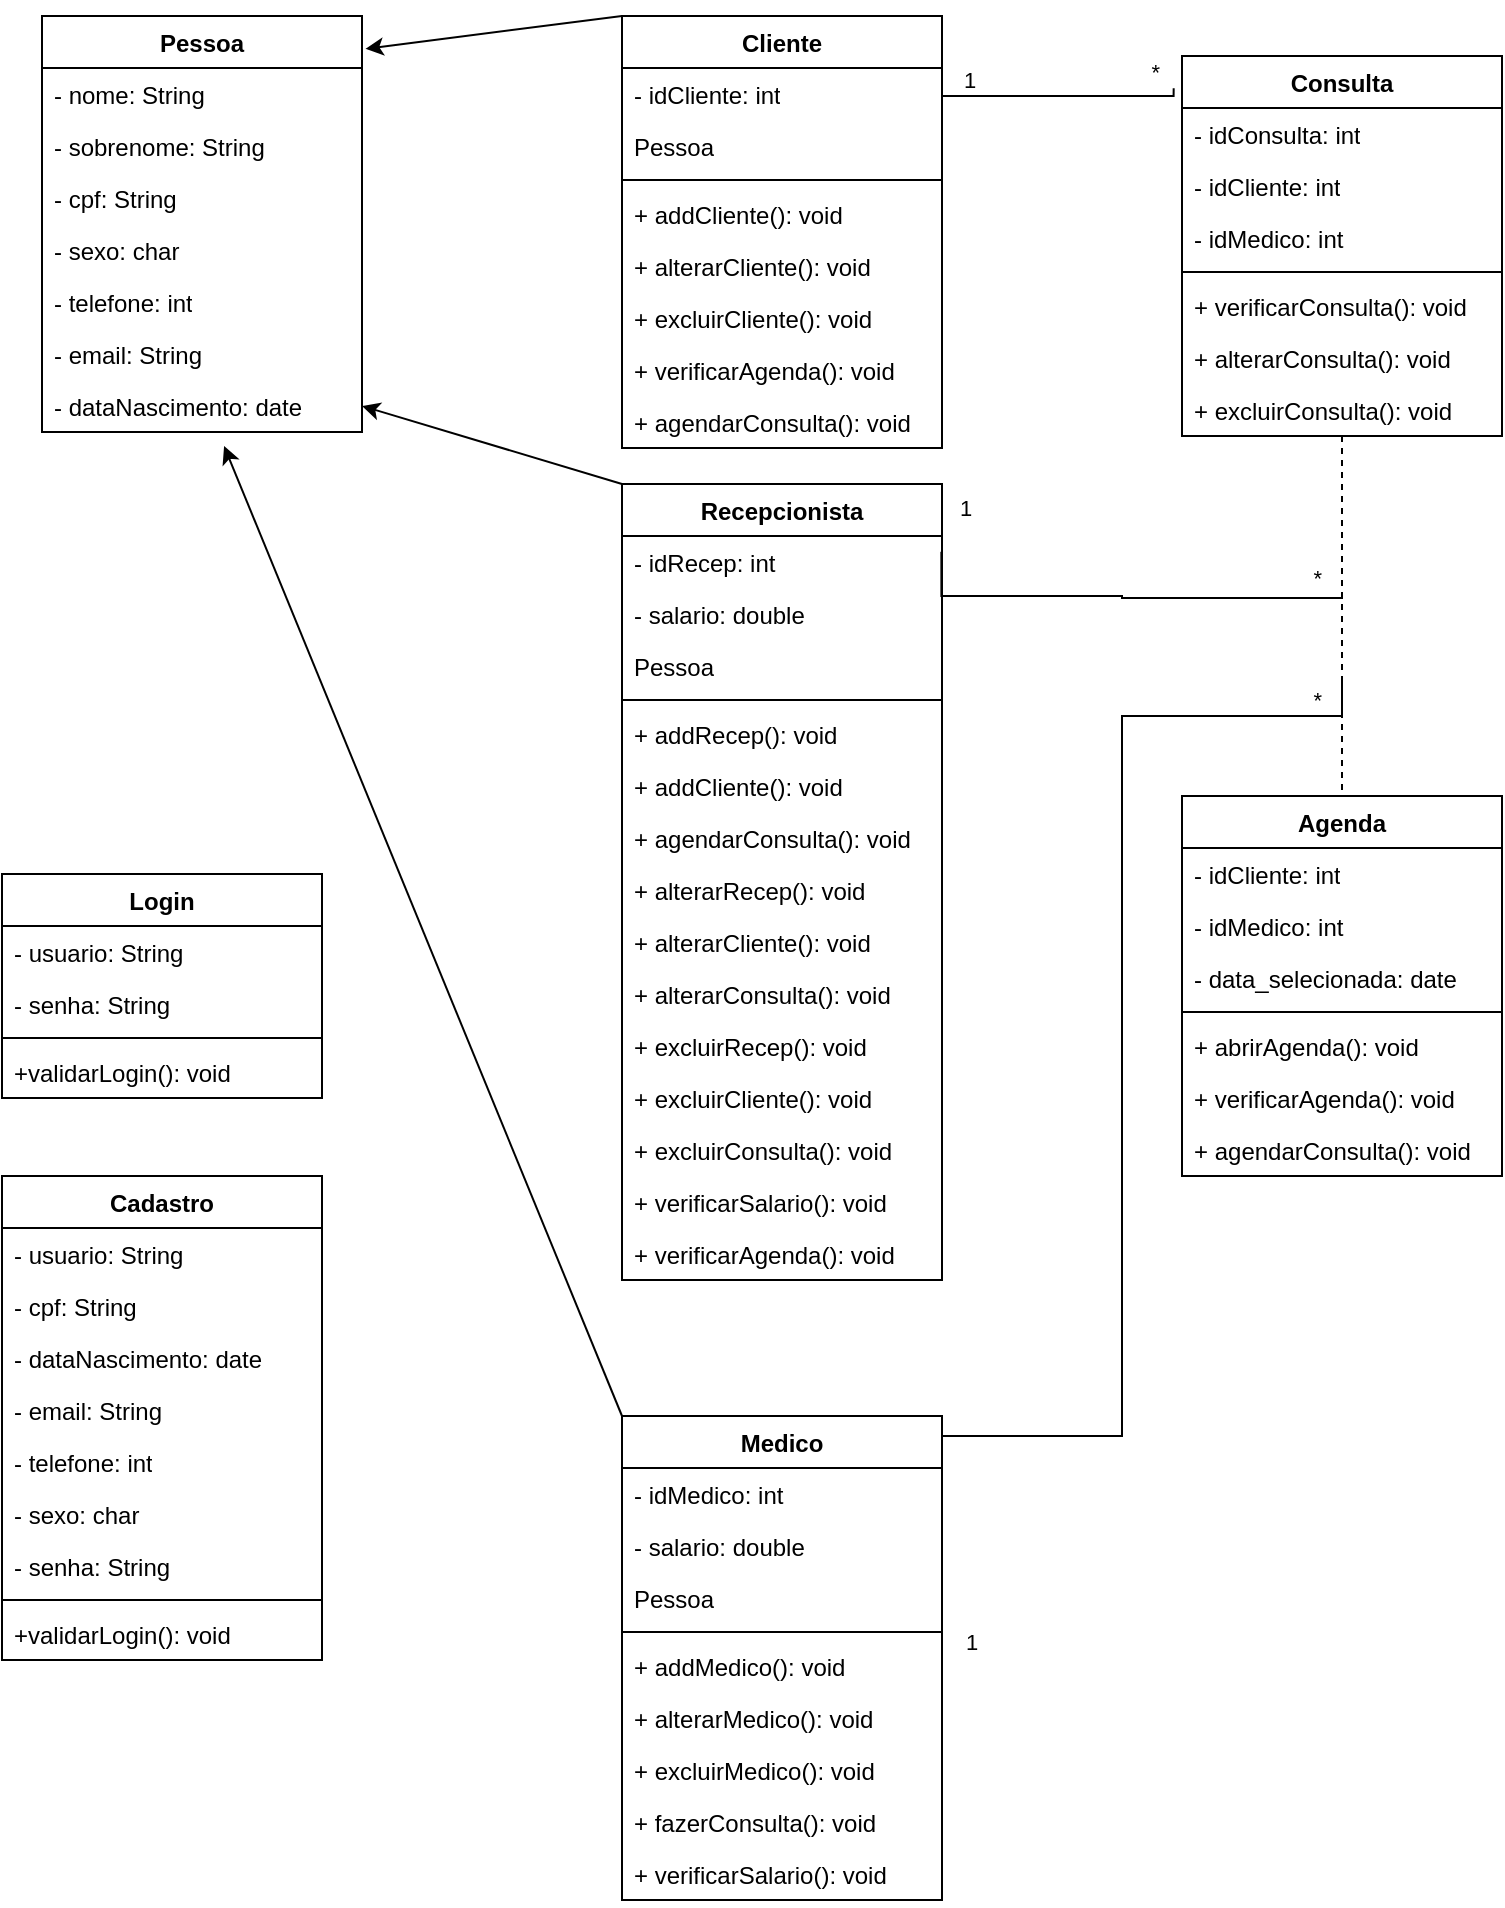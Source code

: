 <mxfile version="21.3.7" type="google">
  <diagram name="Página-1" id="FlwdzSh_nbIIJYvfARfU">
    <mxGraphModel grid="1" page="1" gridSize="10" guides="1" tooltips="1" connect="1" arrows="1" fold="1" pageScale="1" pageWidth="827" pageHeight="1169" math="0" shadow="0">
      <root>
        <mxCell id="0" />
        <mxCell id="1" parent="0" />
        <mxCell id="7K-glyPsi73NdVNrUrJt-1" value="Pessoa" style="swimlane;fontStyle=1;align=center;verticalAlign=top;childLayout=stackLayout;horizontal=1;startSize=26;horizontalStack=0;resizeParent=1;resizeParentMax=0;resizeLast=0;collapsible=1;marginBottom=0;whiteSpace=wrap;html=1;labelBackgroundColor=none;" vertex="1" parent="1">
          <mxGeometry x="20" y="20" width="160" height="208" as="geometry" />
        </mxCell>
        <mxCell id="7K-glyPsi73NdVNrUrJt-2" value="- nome: String" style="text;strokeColor=none;fillColor=none;align=left;verticalAlign=top;spacingLeft=4;spacingRight=4;overflow=hidden;rotatable=0;points=[[0,0.5],[1,0.5]];portConstraint=eastwest;whiteSpace=wrap;html=1;labelBackgroundColor=none;" vertex="1" parent="7K-glyPsi73NdVNrUrJt-1">
          <mxGeometry y="26" width="160" height="26" as="geometry" />
        </mxCell>
        <mxCell id="g9t6etP_1ViG6sjD5Lm7-8" value="- sobrenome: String" style="text;strokeColor=none;fillColor=none;align=left;verticalAlign=top;spacingLeft=4;spacingRight=4;overflow=hidden;rotatable=0;points=[[0,0.5],[1,0.5]];portConstraint=eastwest;whiteSpace=wrap;html=1;labelBackgroundColor=none;" vertex="1" parent="7K-glyPsi73NdVNrUrJt-1">
          <mxGeometry y="52" width="160" height="26" as="geometry" />
        </mxCell>
        <mxCell id="7K-glyPsi73NdVNrUrJt-11" value="- cpf: String" style="text;strokeColor=none;fillColor=none;align=left;verticalAlign=top;spacingLeft=4;spacingRight=4;overflow=hidden;rotatable=0;points=[[0,0.5],[1,0.5]];portConstraint=eastwest;whiteSpace=wrap;html=1;labelBackgroundColor=none;" vertex="1" parent="7K-glyPsi73NdVNrUrJt-1">
          <mxGeometry y="78" width="160" height="26" as="geometry" />
        </mxCell>
        <mxCell id="7K-glyPsi73NdVNrUrJt-15" value="- sexo: char" style="text;strokeColor=none;fillColor=none;align=left;verticalAlign=top;spacingLeft=4;spacingRight=4;overflow=hidden;rotatable=0;points=[[0,0.5],[1,0.5]];portConstraint=eastwest;whiteSpace=wrap;html=1;labelBackgroundColor=none;" vertex="1" parent="7K-glyPsi73NdVNrUrJt-1">
          <mxGeometry y="104" width="160" height="26" as="geometry" />
        </mxCell>
        <mxCell id="7K-glyPsi73NdVNrUrJt-12" value="- telefone: int" style="text;strokeColor=none;fillColor=none;align=left;verticalAlign=top;spacingLeft=4;spacingRight=4;overflow=hidden;rotatable=0;points=[[0,0.5],[1,0.5]];portConstraint=eastwest;whiteSpace=wrap;html=1;labelBackgroundColor=none;" vertex="1" parent="7K-glyPsi73NdVNrUrJt-1">
          <mxGeometry y="130" width="160" height="26" as="geometry" />
        </mxCell>
        <mxCell id="7K-glyPsi73NdVNrUrJt-14" value="- email: String" style="text;strokeColor=none;fillColor=none;align=left;verticalAlign=top;spacingLeft=4;spacingRight=4;overflow=hidden;rotatable=0;points=[[0,0.5],[1,0.5]];portConstraint=eastwest;whiteSpace=wrap;html=1;labelBackgroundColor=none;" vertex="1" parent="7K-glyPsi73NdVNrUrJt-1">
          <mxGeometry y="156" width="160" height="26" as="geometry" />
        </mxCell>
        <mxCell id="7K-glyPsi73NdVNrUrJt-13" value="- dataNascimento: date" style="text;strokeColor=none;fillColor=none;align=left;verticalAlign=top;spacingLeft=4;spacingRight=4;overflow=hidden;rotatable=0;points=[[0,0.5],[1,0.5]];portConstraint=eastwest;whiteSpace=wrap;html=1;labelBackgroundColor=none;" vertex="1" parent="7K-glyPsi73NdVNrUrJt-1">
          <mxGeometry y="182" width="160" height="26" as="geometry" />
        </mxCell>
        <mxCell id="7K-glyPsi73NdVNrUrJt-23" value="Medico" style="swimlane;fontStyle=1;align=center;verticalAlign=top;childLayout=stackLayout;horizontal=1;startSize=26;horizontalStack=0;resizeParent=1;resizeParentMax=0;resizeLast=0;collapsible=1;marginBottom=0;whiteSpace=wrap;html=1;labelBackgroundColor=none;" vertex="1" parent="1">
          <mxGeometry x="310" y="720" width="160" height="242" as="geometry">
            <mxRectangle x="300" y="620" width="80" height="30" as="alternateBounds" />
          </mxGeometry>
        </mxCell>
        <mxCell id="nVs3c00BlaltOVozl5f7-17" value="- idMedico: int" style="text;strokeColor=none;fillColor=none;align=left;verticalAlign=top;spacingLeft=4;spacingRight=4;overflow=hidden;rotatable=0;points=[[0,0.5],[1,0.5]];portConstraint=eastwest;whiteSpace=wrap;html=1;labelBackgroundColor=none;" vertex="1" parent="7K-glyPsi73NdVNrUrJt-23">
          <mxGeometry y="26" width="160" height="26" as="geometry" />
        </mxCell>
        <mxCell id="BafNgAoyu3p7U1q7ZQCf-1" value="- salario: double" style="text;strokeColor=none;fillColor=none;align=left;verticalAlign=top;spacingLeft=4;spacingRight=4;overflow=hidden;rotatable=0;points=[[0,0.5],[1,0.5]];portConstraint=eastwest;whiteSpace=wrap;html=1;labelBackgroundColor=none;" vertex="1" parent="7K-glyPsi73NdVNrUrJt-23">
          <mxGeometry y="52" width="160" height="26" as="geometry" />
        </mxCell>
        <mxCell id="nVs3c00BlaltOVozl5f7-44" value="Pessoa" style="text;strokeColor=none;fillColor=none;align=left;verticalAlign=top;spacingLeft=4;spacingRight=4;overflow=hidden;rotatable=0;points=[[0,0.5],[1,0.5]];portConstraint=eastwest;whiteSpace=wrap;html=1;labelBackgroundColor=none;" vertex="1" parent="7K-glyPsi73NdVNrUrJt-23">
          <mxGeometry y="78" width="160" height="26" as="geometry" />
        </mxCell>
        <mxCell id="7K-glyPsi73NdVNrUrJt-25" value="" style="line;strokeWidth=1;fillColor=none;align=left;verticalAlign=middle;spacingTop=-1;spacingLeft=3;spacingRight=3;rotatable=0;labelPosition=right;points=[];portConstraint=eastwest;labelBackgroundColor=none;" vertex="1" parent="7K-glyPsi73NdVNrUrJt-23">
          <mxGeometry y="104" width="160" height="8" as="geometry" />
        </mxCell>
        <mxCell id="7K-glyPsi73NdVNrUrJt-26" value="+ addMedico(): void" style="text;strokeColor=none;fillColor=none;align=left;verticalAlign=top;spacingLeft=4;spacingRight=4;overflow=hidden;rotatable=0;points=[[0,0.5],[1,0.5]];portConstraint=eastwest;whiteSpace=wrap;html=1;labelBackgroundColor=none;" vertex="1" parent="7K-glyPsi73NdVNrUrJt-23">
          <mxGeometry y="112" width="160" height="26" as="geometry" />
        </mxCell>
        <mxCell id="nVs3c00BlaltOVozl5f7-46" value="+ alterarMedico(): void" style="text;strokeColor=none;fillColor=none;align=left;verticalAlign=top;spacingLeft=4;spacingRight=4;overflow=hidden;rotatable=0;points=[[0,0.5],[1,0.5]];portConstraint=eastwest;whiteSpace=wrap;html=1;labelBackgroundColor=none;" vertex="1" parent="7K-glyPsi73NdVNrUrJt-23">
          <mxGeometry y="138" width="160" height="26" as="geometry" />
        </mxCell>
        <mxCell id="nVs3c00BlaltOVozl5f7-22" value="+ excluirMedico(): void" style="text;strokeColor=none;fillColor=none;align=left;verticalAlign=top;spacingLeft=4;spacingRight=4;overflow=hidden;rotatable=0;points=[[0,0.5],[1,0.5]];portConstraint=eastwest;whiteSpace=wrap;html=1;labelBackgroundColor=none;" vertex="1" parent="7K-glyPsi73NdVNrUrJt-23">
          <mxGeometry y="164" width="160" height="26" as="geometry" />
        </mxCell>
        <mxCell id="nVs3c00BlaltOVozl5f7-70" value="+ fazerConsulta(): void" style="text;strokeColor=none;fillColor=none;align=left;verticalAlign=top;spacingLeft=4;spacingRight=4;overflow=hidden;rotatable=0;points=[[0,0.5],[1,0.5]];portConstraint=eastwest;whiteSpace=wrap;html=1;labelBackgroundColor=none;" vertex="1" parent="7K-glyPsi73NdVNrUrJt-23">
          <mxGeometry y="190" width="160" height="26" as="geometry" />
        </mxCell>
        <mxCell id="BafNgAoyu3p7U1q7ZQCf-3" value="+ verificarSalario(): void" style="text;strokeColor=none;fillColor=none;align=left;verticalAlign=top;spacingLeft=4;spacingRight=4;overflow=hidden;rotatable=0;points=[[0,0.5],[1,0.5]];portConstraint=eastwest;whiteSpace=wrap;html=1;labelBackgroundColor=none;" vertex="1" parent="7K-glyPsi73NdVNrUrJt-23">
          <mxGeometry y="216" width="160" height="26" as="geometry" />
        </mxCell>
        <mxCell id="nVs3c00BlaltOVozl5f7-59" style="edgeStyle=none;rounded=0;orthogonalLoop=1;jettySize=auto;html=1;exitX=0;exitY=0;exitDx=0;exitDy=0;entryX=1;entryY=0.5;entryDx=0;entryDy=0;" edge="1" parent="1" source="7K-glyPsi73NdVNrUrJt-27" target="7K-glyPsi73NdVNrUrJt-13">
          <mxGeometry relative="1" as="geometry" />
        </mxCell>
        <mxCell id="7K-glyPsi73NdVNrUrJt-27" value="Recepcionista" style="swimlane;fontStyle=1;align=center;verticalAlign=top;childLayout=stackLayout;horizontal=1;startSize=26;horizontalStack=0;resizeParent=1;resizeParentMax=0;resizeLast=0;collapsible=1;marginBottom=0;whiteSpace=wrap;html=1;labelBackgroundColor=none;" vertex="1" parent="1">
          <mxGeometry x="310" y="254" width="160" height="398" as="geometry">
            <mxRectangle x="310" y="230" width="120" height="30" as="alternateBounds" />
          </mxGeometry>
        </mxCell>
        <mxCell id="7K-glyPsi73NdVNrUrJt-28" value="- idRecep: int" style="text;strokeColor=none;fillColor=none;align=left;verticalAlign=top;spacingLeft=4;spacingRight=4;overflow=hidden;rotatable=0;points=[[0,0.5],[1,0.5]];portConstraint=eastwest;whiteSpace=wrap;html=1;labelBackgroundColor=none;" vertex="1" parent="7K-glyPsi73NdVNrUrJt-27">
          <mxGeometry y="26" width="160" height="26" as="geometry" />
        </mxCell>
        <mxCell id="_4I-_p2JpN4rxwoZkOD1-2" value="- salario: double" style="text;strokeColor=none;fillColor=none;align=left;verticalAlign=top;spacingLeft=4;spacingRight=4;overflow=hidden;rotatable=0;points=[[0,0.5],[1,0.5]];portConstraint=eastwest;whiteSpace=wrap;html=1;labelBackgroundColor=none;" vertex="1" parent="7K-glyPsi73NdVNrUrJt-27">
          <mxGeometry y="52" width="160" height="26" as="geometry" />
        </mxCell>
        <mxCell id="nVs3c00BlaltOVozl5f7-35" value="Pessoa" style="text;strokeColor=none;fillColor=none;align=left;verticalAlign=top;spacingLeft=4;spacingRight=4;overflow=hidden;rotatable=0;points=[[0,0.5],[1,0.5]];portConstraint=eastwest;whiteSpace=wrap;html=1;labelBackgroundColor=none;" vertex="1" parent="7K-glyPsi73NdVNrUrJt-27">
          <mxGeometry y="78" width="160" height="26" as="geometry" />
        </mxCell>
        <mxCell id="7K-glyPsi73NdVNrUrJt-29" value="" style="line;strokeWidth=1;fillColor=none;align=left;verticalAlign=middle;spacingTop=-1;spacingLeft=3;spacingRight=3;rotatable=0;labelPosition=right;points=[];portConstraint=eastwest;labelBackgroundColor=none;" vertex="1" parent="7K-glyPsi73NdVNrUrJt-27">
          <mxGeometry y="104" width="160" height="8" as="geometry" />
        </mxCell>
        <mxCell id="7K-glyPsi73NdVNrUrJt-30" value="+ addRecep(): void" style="text;strokeColor=none;fillColor=none;align=left;verticalAlign=top;spacingLeft=4;spacingRight=4;overflow=hidden;rotatable=0;points=[[0,0.5],[1,0.5]];portConstraint=eastwest;whiteSpace=wrap;html=1;labelBackgroundColor=none;" vertex="1" parent="7K-glyPsi73NdVNrUrJt-27">
          <mxGeometry y="112" width="160" height="26" as="geometry" />
        </mxCell>
        <mxCell id="BafNgAoyu3p7U1q7ZQCf-16" value="+ addCliente(): void" style="text;strokeColor=none;fillColor=none;align=left;verticalAlign=top;spacingLeft=4;spacingRight=4;overflow=hidden;rotatable=0;points=[[0,0.5],[1,0.5]];portConstraint=eastwest;whiteSpace=wrap;html=1;labelBackgroundColor=none;" vertex="1" parent="7K-glyPsi73NdVNrUrJt-27">
          <mxGeometry y="138" width="160" height="26" as="geometry" />
        </mxCell>
        <mxCell id="nVs3c00BlaltOVozl5f7-66" value="+ agendarConsulta(): void" style="text;strokeColor=none;fillColor=none;align=left;verticalAlign=top;spacingLeft=4;spacingRight=4;overflow=hidden;rotatable=0;points=[[0,0.5],[1,0.5]];portConstraint=eastwest;whiteSpace=wrap;html=1;labelBackgroundColor=none;" vertex="1" parent="7K-glyPsi73NdVNrUrJt-27">
          <mxGeometry y="164" width="160" height="26" as="geometry" />
        </mxCell>
        <mxCell id="nVs3c00BlaltOVozl5f7-45" value="+ alterarRecep(): void" style="text;strokeColor=none;fillColor=none;align=left;verticalAlign=top;spacingLeft=4;spacingRight=4;overflow=hidden;rotatable=0;points=[[0,0.5],[1,0.5]];portConstraint=eastwest;whiteSpace=wrap;html=1;labelBackgroundColor=none;" vertex="1" parent="7K-glyPsi73NdVNrUrJt-27">
          <mxGeometry y="190" width="160" height="26" as="geometry" />
        </mxCell>
        <mxCell id="BafNgAoyu3p7U1q7ZQCf-17" value="+ alterarCliente(): void" style="text;strokeColor=none;fillColor=none;align=left;verticalAlign=top;spacingLeft=4;spacingRight=4;overflow=hidden;rotatable=0;points=[[0,0.5],[1,0.5]];portConstraint=eastwest;whiteSpace=wrap;html=1;labelBackgroundColor=none;" vertex="1" parent="7K-glyPsi73NdVNrUrJt-27">
          <mxGeometry y="216" width="160" height="26" as="geometry" />
        </mxCell>
        <mxCell id="nVs3c00BlaltOVozl5f7-67" value="+ alterarConsulta(): void" style="text;strokeColor=none;fillColor=none;align=left;verticalAlign=top;spacingLeft=4;spacingRight=4;overflow=hidden;rotatable=0;points=[[0,0.5],[1,0.5]];portConstraint=eastwest;whiteSpace=wrap;html=1;labelBackgroundColor=none;" vertex="1" parent="7K-glyPsi73NdVNrUrJt-27">
          <mxGeometry y="242" width="160" height="26" as="geometry" />
        </mxCell>
        <mxCell id="nVs3c00BlaltOVozl5f7-30" value="+ excluirRecep(): void" style="text;strokeColor=none;fillColor=none;align=left;verticalAlign=top;spacingLeft=4;spacingRight=4;overflow=hidden;rotatable=0;points=[[0,0.5],[1,0.5]];portConstraint=eastwest;whiteSpace=wrap;html=1;labelBackgroundColor=none;" vertex="1" parent="7K-glyPsi73NdVNrUrJt-27">
          <mxGeometry y="268" width="160" height="26" as="geometry" />
        </mxCell>
        <mxCell id="BafNgAoyu3p7U1q7ZQCf-19" value="+ excluirCliente(): void" style="text;strokeColor=none;fillColor=none;align=left;verticalAlign=top;spacingLeft=4;spacingRight=4;overflow=hidden;rotatable=0;points=[[0,0.5],[1,0.5]];portConstraint=eastwest;whiteSpace=wrap;html=1;labelBackgroundColor=none;" vertex="1" parent="7K-glyPsi73NdVNrUrJt-27">
          <mxGeometry y="294" width="160" height="26" as="geometry" />
        </mxCell>
        <mxCell id="nVs3c00BlaltOVozl5f7-68" value="+ excluirConsulta(): void" style="text;strokeColor=none;fillColor=none;align=left;verticalAlign=top;spacingLeft=4;spacingRight=4;overflow=hidden;rotatable=0;points=[[0,0.5],[1,0.5]];portConstraint=eastwest;whiteSpace=wrap;html=1;labelBackgroundColor=none;" vertex="1" parent="7K-glyPsi73NdVNrUrJt-27">
          <mxGeometry y="320" width="160" height="26" as="geometry" />
        </mxCell>
        <mxCell id="BafNgAoyu3p7U1q7ZQCf-2" value="+ verificarSalario(): void" style="text;strokeColor=none;fillColor=none;align=left;verticalAlign=top;spacingLeft=4;spacingRight=4;overflow=hidden;rotatable=0;points=[[0,0.5],[1,0.5]];portConstraint=eastwest;whiteSpace=wrap;html=1;labelBackgroundColor=none;" vertex="1" parent="7K-glyPsi73NdVNrUrJt-27">
          <mxGeometry y="346" width="160" height="26" as="geometry" />
        </mxCell>
        <mxCell id="nVs3c00BlaltOVozl5f7-72" value="+ verificarAgenda(): void" style="text;strokeColor=none;fillColor=none;align=left;verticalAlign=top;spacingLeft=4;spacingRight=4;overflow=hidden;rotatable=0;points=[[0,0.5],[1,0.5]];portConstraint=eastwest;whiteSpace=wrap;html=1;labelBackgroundColor=none;" vertex="1" parent="7K-glyPsi73NdVNrUrJt-27">
          <mxGeometry y="372" width="160" height="26" as="geometry" />
        </mxCell>
        <mxCell id="nVs3c00BlaltOVozl5f7-60" style="edgeStyle=none;rounded=0;orthogonalLoop=1;jettySize=auto;html=1;exitX=0;exitY=0;exitDx=0;exitDy=0;entryX=1.011;entryY=0.079;entryDx=0;entryDy=0;entryPerimeter=0;" edge="1" parent="1" source="7K-glyPsi73NdVNrUrJt-31" target="7K-glyPsi73NdVNrUrJt-1">
          <mxGeometry relative="1" as="geometry" />
        </mxCell>
        <mxCell id="7K-glyPsi73NdVNrUrJt-31" value="Cliente" style="swimlane;fontStyle=1;align=center;verticalAlign=top;childLayout=stackLayout;horizontal=1;startSize=26;horizontalStack=0;resizeParent=1;resizeParentMax=0;resizeLast=0;collapsible=1;marginBottom=0;whiteSpace=wrap;html=1;labelBackgroundColor=none;" vertex="1" parent="1">
          <mxGeometry x="310" y="20" width="160" height="216" as="geometry" />
        </mxCell>
        <mxCell id="nVs3c00BlaltOVozl5f7-13" value="- idCliente: int" style="text;strokeColor=none;fillColor=none;align=left;verticalAlign=top;spacingLeft=4;spacingRight=4;overflow=hidden;rotatable=0;points=[[0,0.5],[1,0.5]];portConstraint=eastwest;whiteSpace=wrap;html=1;labelBackgroundColor=none;" vertex="1" parent="7K-glyPsi73NdVNrUrJt-31">
          <mxGeometry y="26" width="160" height="26" as="geometry" />
        </mxCell>
        <mxCell id="nVs3c00BlaltOVozl5f7-34" value="Pessoa" style="text;strokeColor=none;fillColor=none;align=left;verticalAlign=top;spacingLeft=4;spacingRight=4;overflow=hidden;rotatable=0;points=[[0,0.5],[1,0.5]];portConstraint=eastwest;whiteSpace=wrap;html=1;labelBackgroundColor=none;" vertex="1" parent="7K-glyPsi73NdVNrUrJt-31">
          <mxGeometry y="52" width="160" height="26" as="geometry" />
        </mxCell>
        <mxCell id="7K-glyPsi73NdVNrUrJt-33" value="" style="line;strokeWidth=1;fillColor=none;align=left;verticalAlign=middle;spacingTop=-1;spacingLeft=3;spacingRight=3;rotatable=0;labelPosition=right;points=[];portConstraint=eastwest;labelBackgroundColor=none;" vertex="1" parent="7K-glyPsi73NdVNrUrJt-31">
          <mxGeometry y="78" width="160" height="8" as="geometry" />
        </mxCell>
        <mxCell id="nVs3c00BlaltOVozl5f7-32" value="+ addCliente(): void" style="text;strokeColor=none;fillColor=none;align=left;verticalAlign=top;spacingLeft=4;spacingRight=4;overflow=hidden;rotatable=0;points=[[0,0.5],[1,0.5]];portConstraint=eastwest;whiteSpace=wrap;html=1;labelBackgroundColor=none;" vertex="1" parent="7K-glyPsi73NdVNrUrJt-31">
          <mxGeometry y="86" width="160" height="26" as="geometry" />
        </mxCell>
        <mxCell id="7K-glyPsi73NdVNrUrJt-34" value="+ alterarCliente(): void" style="text;strokeColor=none;fillColor=none;align=left;verticalAlign=top;spacingLeft=4;spacingRight=4;overflow=hidden;rotatable=0;points=[[0,0.5],[1,0.5]];portConstraint=eastwest;whiteSpace=wrap;html=1;labelBackgroundColor=none;" vertex="1" parent="7K-glyPsi73NdVNrUrJt-31">
          <mxGeometry y="112" width="160" height="26" as="geometry" />
        </mxCell>
        <mxCell id="nVs3c00BlaltOVozl5f7-33" value="+ excluirCliente(): void" style="text;strokeColor=none;fillColor=none;align=left;verticalAlign=top;spacingLeft=4;spacingRight=4;overflow=hidden;rotatable=0;points=[[0,0.5],[1,0.5]];portConstraint=eastwest;whiteSpace=wrap;html=1;labelBackgroundColor=none;" vertex="1" parent="7K-glyPsi73NdVNrUrJt-31">
          <mxGeometry y="138" width="160" height="26" as="geometry" />
        </mxCell>
        <mxCell id="_4I-_p2JpN4rxwoZkOD1-5" value="+ verificarAgenda(): void" style="text;strokeColor=none;fillColor=none;align=left;verticalAlign=top;spacingLeft=4;spacingRight=4;overflow=hidden;rotatable=0;points=[[0,0.5],[1,0.5]];portConstraint=eastwest;whiteSpace=wrap;html=1;labelBackgroundColor=none;" vertex="1" parent="7K-glyPsi73NdVNrUrJt-31">
          <mxGeometry y="164" width="160" height="26" as="geometry" />
        </mxCell>
        <mxCell id="nVs3c00BlaltOVozl5f7-69" value="+ agendarConsulta(): void" style="text;strokeColor=none;fillColor=none;align=left;verticalAlign=top;spacingLeft=4;spacingRight=4;overflow=hidden;rotatable=0;points=[[0,0.5],[1,0.5]];portConstraint=eastwest;whiteSpace=wrap;html=1;labelBackgroundColor=none;" vertex="1" parent="7K-glyPsi73NdVNrUrJt-31">
          <mxGeometry y="190" width="160" height="26" as="geometry" />
        </mxCell>
        <mxCell id="nVs3c00BlaltOVozl5f7-5" value="Consulta" style="swimlane;fontStyle=1;align=center;verticalAlign=top;childLayout=stackLayout;horizontal=1;startSize=26;horizontalStack=0;resizeParent=1;resizeParentMax=0;resizeLast=0;collapsible=1;marginBottom=0;whiteSpace=wrap;html=1;labelBackgroundColor=none;" vertex="1" parent="1">
          <mxGeometry x="590" y="40" width="160" height="190" as="geometry" />
        </mxCell>
        <mxCell id="nVs3c00BlaltOVozl5f7-6" value="- idConsulta: int" style="text;strokeColor=none;fillColor=none;align=left;verticalAlign=top;spacingLeft=4;spacingRight=4;overflow=hidden;rotatable=0;points=[[0,0.5],[1,0.5]];portConstraint=eastwest;whiteSpace=wrap;html=1;labelBackgroundColor=none;" vertex="1" parent="nVs3c00BlaltOVozl5f7-5">
          <mxGeometry y="26" width="160" height="26" as="geometry" />
        </mxCell>
        <mxCell id="nVs3c00BlaltOVozl5f7-15" value="- idCliente: int" style="text;strokeColor=none;fillColor=none;align=left;verticalAlign=top;spacingLeft=4;spacingRight=4;overflow=hidden;rotatable=0;points=[[0,0.5],[1,0.5]];portConstraint=eastwest;whiteSpace=wrap;html=1;labelBackgroundColor=none;" vertex="1" parent="nVs3c00BlaltOVozl5f7-5">
          <mxGeometry y="52" width="160" height="26" as="geometry" />
        </mxCell>
        <mxCell id="_4I-_p2JpN4rxwoZkOD1-7" value="- idMedico: int" style="text;strokeColor=none;fillColor=none;align=left;verticalAlign=top;spacingLeft=4;spacingRight=4;overflow=hidden;rotatable=0;points=[[0,0.5],[1,0.5]];portConstraint=eastwest;whiteSpace=wrap;html=1;labelBackgroundColor=none;" vertex="1" parent="nVs3c00BlaltOVozl5f7-5">
          <mxGeometry y="78" width="160" height="26" as="geometry" />
        </mxCell>
        <mxCell id="nVs3c00BlaltOVozl5f7-7" value="" style="line;strokeWidth=1;fillColor=none;align=left;verticalAlign=middle;spacingTop=-1;spacingLeft=3;spacingRight=3;rotatable=0;labelPosition=right;points=[];portConstraint=eastwest;labelBackgroundColor=none;" vertex="1" parent="nVs3c00BlaltOVozl5f7-5">
          <mxGeometry y="104" width="160" height="8" as="geometry" />
        </mxCell>
        <mxCell id="BafNgAoyu3p7U1q7ZQCf-15" value="+ verificarConsulta(): void" style="text;strokeColor=none;fillColor=none;align=left;verticalAlign=top;spacingLeft=4;spacingRight=4;overflow=hidden;rotatable=0;points=[[0,0.5],[1,0.5]];portConstraint=eastwest;whiteSpace=wrap;html=1;labelBackgroundColor=none;" vertex="1" parent="nVs3c00BlaltOVozl5f7-5">
          <mxGeometry y="112" width="160" height="26" as="geometry" />
        </mxCell>
        <mxCell id="nVs3c00BlaltOVozl5f7-31" value="+ alterarConsulta(): void" style="text;strokeColor=none;fillColor=none;align=left;verticalAlign=top;spacingLeft=4;spacingRight=4;overflow=hidden;rotatable=0;points=[[0,0.5],[1,0.5]];portConstraint=eastwest;whiteSpace=wrap;html=1;labelBackgroundColor=none;" vertex="1" parent="nVs3c00BlaltOVozl5f7-5">
          <mxGeometry y="138" width="160" height="26" as="geometry" />
        </mxCell>
        <mxCell id="nVs3c00BlaltOVozl5f7-29" value="+ excluirConsulta(): void" style="text;strokeColor=none;fillColor=none;align=left;verticalAlign=top;spacingLeft=4;spacingRight=4;overflow=hidden;rotatable=0;points=[[0,0.5],[1,0.5]];portConstraint=eastwest;whiteSpace=wrap;html=1;labelBackgroundColor=none;" vertex="1" parent="nVs3c00BlaltOVozl5f7-5">
          <mxGeometry y="164" width="160" height="26" as="geometry" />
        </mxCell>
        <mxCell id="nVs3c00BlaltOVozl5f7-23" value="Agenda" style="swimlane;fontStyle=1;align=center;verticalAlign=top;childLayout=stackLayout;horizontal=1;startSize=26;horizontalStack=0;resizeParent=1;resizeParentMax=0;resizeLast=0;collapsible=1;marginBottom=0;whiteSpace=wrap;html=1;labelBackgroundColor=none;" vertex="1" parent="1">
          <mxGeometry x="590" y="410" width="160" height="190" as="geometry" />
        </mxCell>
        <mxCell id="nVs3c00BlaltOVozl5f7-25" value="- idCliente: int" style="text;strokeColor=none;fillColor=none;align=left;verticalAlign=top;spacingLeft=4;spacingRight=4;overflow=hidden;rotatable=0;points=[[0,0.5],[1,0.5]];portConstraint=eastwest;whiteSpace=wrap;html=1;labelBackgroundColor=none;" vertex="1" parent="nVs3c00BlaltOVozl5f7-23">
          <mxGeometry y="26" width="160" height="26" as="geometry" />
        </mxCell>
        <mxCell id="_4I-_p2JpN4rxwoZkOD1-8" value="- idMedico: int" style="text;strokeColor=none;fillColor=none;align=left;verticalAlign=top;spacingLeft=4;spacingRight=4;overflow=hidden;rotatable=0;points=[[0,0.5],[1,0.5]];portConstraint=eastwest;whiteSpace=wrap;html=1;labelBackgroundColor=none;" vertex="1" parent="nVs3c00BlaltOVozl5f7-23">
          <mxGeometry y="52" width="160" height="26" as="geometry" />
        </mxCell>
        <mxCell id="nVs3c00BlaltOVozl5f7-36" value="- data_selecionada: date" style="text;strokeColor=none;fillColor=none;align=left;verticalAlign=top;spacingLeft=4;spacingRight=4;overflow=hidden;rotatable=0;points=[[0,0.5],[1,0.5]];portConstraint=eastwest;whiteSpace=wrap;html=1;labelBackgroundColor=none;" vertex="1" parent="nVs3c00BlaltOVozl5f7-23">
          <mxGeometry y="78" width="160" height="26" as="geometry" />
        </mxCell>
        <mxCell id="nVs3c00BlaltOVozl5f7-27" value="" style="line;strokeWidth=1;fillColor=none;align=left;verticalAlign=middle;spacingTop=-1;spacingLeft=3;spacingRight=3;rotatable=0;labelPosition=right;points=[];portConstraint=eastwest;labelBackgroundColor=none;" vertex="1" parent="nVs3c00BlaltOVozl5f7-23">
          <mxGeometry y="104" width="160" height="8" as="geometry" />
        </mxCell>
        <mxCell id="BafNgAoyu3p7U1q7ZQCf-13" value="+ abrirAgenda(): void" style="text;strokeColor=none;fillColor=none;align=left;verticalAlign=top;spacingLeft=4;spacingRight=4;overflow=hidden;rotatable=0;points=[[0,0.5],[1,0.5]];portConstraint=eastwest;whiteSpace=wrap;html=1;labelBackgroundColor=none;" vertex="1" parent="nVs3c00BlaltOVozl5f7-23">
          <mxGeometry y="112" width="160" height="26" as="geometry" />
        </mxCell>
        <mxCell id="nVs3c00BlaltOVozl5f7-28" value="+ verificarAgenda(): void" style="text;strokeColor=none;fillColor=none;align=left;verticalAlign=top;spacingLeft=4;spacingRight=4;overflow=hidden;rotatable=0;points=[[0,0.5],[1,0.5]];portConstraint=eastwest;whiteSpace=wrap;html=1;labelBackgroundColor=none;" vertex="1" parent="nVs3c00BlaltOVozl5f7-23">
          <mxGeometry y="138" width="160" height="26" as="geometry" />
        </mxCell>
        <mxCell id="nVs3c00BlaltOVozl5f7-8" value="+ agendarConsulta(): void" style="text;strokeColor=none;fillColor=none;align=left;verticalAlign=top;spacingLeft=4;spacingRight=4;overflow=hidden;rotatable=0;points=[[0,0.5],[1,0.5]];portConstraint=eastwest;whiteSpace=wrap;html=1;labelBackgroundColor=none;" vertex="1" parent="nVs3c00BlaltOVozl5f7-23">
          <mxGeometry y="164" width="160" height="26" as="geometry" />
        </mxCell>
        <mxCell id="nVs3c00BlaltOVozl5f7-40" value="" style="endArrow=none;dashed=1;endFill=0;endSize=12;html=1;rounded=0;labelBackgroundColor=none;fontColor=default;" edge="1" parent="1" target="nVs3c00BlaltOVozl5f7-23">
          <mxGeometry width="160" relative="1" as="geometry">
            <mxPoint x="670" y="230" as="sourcePoint" />
            <mxPoint x="440" y="610" as="targetPoint" />
          </mxGeometry>
        </mxCell>
        <mxCell id="nVs3c00BlaltOVozl5f7-63" value="" style="endArrow=none;html=1;edgeStyle=orthogonalEdgeStyle;rounded=0;exitX=0.998;exitY=0.085;exitDx=0;exitDy=0;exitPerimeter=0;" edge="1" parent="1" source="7K-glyPsi73NdVNrUrJt-27">
          <mxGeometry relative="1" as="geometry">
            <mxPoint x="430" y="370" as="sourcePoint" />
            <mxPoint x="670" y="310" as="targetPoint" />
            <Array as="points">
              <mxPoint x="470" y="310" />
              <mxPoint x="560" y="310" />
              <mxPoint x="560" y="311" />
            </Array>
          </mxGeometry>
        </mxCell>
        <mxCell id="nVs3c00BlaltOVozl5f7-64" value="1" style="edgeLabel;resizable=0;html=1;align=left;verticalAlign=bottom;" connectable="0" vertex="1" parent="nVs3c00BlaltOVozl5f7-63">
          <mxGeometry x="-1" relative="1" as="geometry">
            <mxPoint x="7" y="-13" as="offset" />
          </mxGeometry>
        </mxCell>
        <mxCell id="nVs3c00BlaltOVozl5f7-65" value="*" style="edgeLabel;resizable=0;html=1;align=right;verticalAlign=bottom;" connectable="0" vertex="1" parent="nVs3c00BlaltOVozl5f7-63">
          <mxGeometry x="1" relative="1" as="geometry">
            <mxPoint x="-10" as="offset" />
          </mxGeometry>
        </mxCell>
        <mxCell id="uUS7aGzpMCeawzkSx2Ta-5" value="" style="endArrow=none;html=1;edgeStyle=orthogonalEdgeStyle;rounded=0;exitX=1;exitY=0.5;exitDx=0;exitDy=0;" edge="1" parent="1" source="7K-glyPsi73NdVNrUrJt-23">
          <mxGeometry relative="1" as="geometry">
            <mxPoint x="470" y="520" as="sourcePoint" />
            <mxPoint x="670" y="350" as="targetPoint" />
            <Array as="points">
              <mxPoint x="470" y="730" />
              <mxPoint x="560" y="730" />
              <mxPoint x="560" y="370" />
              <mxPoint x="670" y="370" />
            </Array>
          </mxGeometry>
        </mxCell>
        <mxCell id="uUS7aGzpMCeawzkSx2Ta-6" value="1" style="edgeLabel;resizable=0;html=1;align=left;verticalAlign=bottom;" connectable="0" vertex="1" parent="uUS7aGzpMCeawzkSx2Ta-5">
          <mxGeometry x="-1" relative="1" as="geometry">
            <mxPoint x="10" as="offset" />
          </mxGeometry>
        </mxCell>
        <mxCell id="uUS7aGzpMCeawzkSx2Ta-7" value="*" style="edgeLabel;resizable=0;html=1;align=right;verticalAlign=bottom;" connectable="0" vertex="1" parent="uUS7aGzpMCeawzkSx2Ta-5">
          <mxGeometry x="1" relative="1" as="geometry">
            <mxPoint x="-10" y="20" as="offset" />
          </mxGeometry>
        </mxCell>
        <mxCell id="uUS7aGzpMCeawzkSx2Ta-10" value="" style="endArrow=none;html=1;edgeStyle=orthogonalEdgeStyle;rounded=0;entryX=-0.026;entryY=0.085;entryDx=0;entryDy=0;entryPerimeter=0;" edge="1" parent="1" target="nVs3c00BlaltOVozl5f7-5">
          <mxGeometry relative="1" as="geometry">
            <mxPoint x="470" y="60" as="sourcePoint" />
            <mxPoint x="610" y="90" as="targetPoint" />
            <Array as="points">
              <mxPoint x="471" y="60" />
              <mxPoint x="530" y="60" />
            </Array>
          </mxGeometry>
        </mxCell>
        <mxCell id="uUS7aGzpMCeawzkSx2Ta-11" value="1" style="edgeLabel;resizable=0;html=1;align=left;verticalAlign=bottom;" connectable="0" vertex="1" parent="uUS7aGzpMCeawzkSx2Ta-10">
          <mxGeometry x="-1" relative="1" as="geometry">
            <mxPoint x="9" as="offset" />
          </mxGeometry>
        </mxCell>
        <mxCell id="uUS7aGzpMCeawzkSx2Ta-12" value="*" style="edgeLabel;resizable=0;html=1;align=right;verticalAlign=bottom;" connectable="0" vertex="1" parent="uUS7aGzpMCeawzkSx2Ta-10">
          <mxGeometry x="1" relative="1" as="geometry">
            <mxPoint x="-6" as="offset" />
          </mxGeometry>
        </mxCell>
        <mxCell id="_4I-_p2JpN4rxwoZkOD1-3" value="" style="edgeStyle=none;rounded=0;orthogonalLoop=1;jettySize=auto;html=1;exitX=0;exitY=0;exitDx=0;exitDy=0;entryX=0.569;entryY=1.269;entryDx=0;entryDy=0;entryPerimeter=0;" edge="1" parent="1" source="7K-glyPsi73NdVNrUrJt-23" target="7K-glyPsi73NdVNrUrJt-13">
          <mxGeometry relative="1" as="geometry">
            <mxPoint x="120" y="240" as="targetPoint" />
            <mxPoint x="300" y="620" as="sourcePoint" />
          </mxGeometry>
        </mxCell>
        <mxCell id="BafNgAoyu3p7U1q7ZQCf-4" value="Login" style="swimlane;fontStyle=1;align=center;verticalAlign=top;childLayout=stackLayout;horizontal=1;startSize=26;horizontalStack=0;resizeParent=1;resizeParentMax=0;resizeLast=0;collapsible=1;marginBottom=0;whiteSpace=wrap;html=1;labelBackgroundColor=none;" vertex="1" parent="1">
          <mxGeometry y="449" width="160" height="112" as="geometry" />
        </mxCell>
        <mxCell id="BafNgAoyu3p7U1q7ZQCf-5" value="- usuario: String" style="text;strokeColor=none;fillColor=none;align=left;verticalAlign=top;spacingLeft=4;spacingRight=4;overflow=hidden;rotatable=0;points=[[0,0.5],[1,0.5]];portConstraint=eastwest;whiteSpace=wrap;html=1;labelBackgroundColor=none;" vertex="1" parent="BafNgAoyu3p7U1q7ZQCf-4">
          <mxGeometry y="26" width="160" height="26" as="geometry" />
        </mxCell>
        <mxCell id="BafNgAoyu3p7U1q7ZQCf-6" value="- senha: String" style="text;strokeColor=none;fillColor=none;align=left;verticalAlign=top;spacingLeft=4;spacingRight=4;overflow=hidden;rotatable=0;points=[[0,0.5],[1,0.5]];portConstraint=eastwest;whiteSpace=wrap;html=1;labelBackgroundColor=none;" vertex="1" parent="BafNgAoyu3p7U1q7ZQCf-4">
          <mxGeometry y="52" width="160" height="26" as="geometry" />
        </mxCell>
        <mxCell id="g9t6etP_1ViG6sjD5Lm7-2" value="" style="line;strokeWidth=1;fillColor=none;align=left;verticalAlign=middle;spacingTop=-1;spacingLeft=3;spacingRight=3;rotatable=0;labelPosition=right;points=[];portConstraint=eastwest;labelBackgroundColor=none;" vertex="1" parent="BafNgAoyu3p7U1q7ZQCf-4">
          <mxGeometry y="78" width="160" height="8" as="geometry" />
        </mxCell>
        <mxCell id="g9t6etP_1ViG6sjD5Lm7-1" value="+validarLogin(): void&lt;br&gt;" style="text;strokeColor=none;fillColor=none;align=left;verticalAlign=top;spacingLeft=4;spacingRight=4;overflow=hidden;rotatable=0;points=[[0,0.5],[1,0.5]];portConstraint=eastwest;whiteSpace=wrap;html=1;labelBackgroundColor=none;" vertex="1" parent="BafNgAoyu3p7U1q7ZQCf-4">
          <mxGeometry y="86" width="160" height="26" as="geometry" />
        </mxCell>
        <mxCell id="g9t6etP_1ViG6sjD5Lm7-3" value="Cadastro" style="swimlane;fontStyle=1;align=center;verticalAlign=top;childLayout=stackLayout;horizontal=1;startSize=26;horizontalStack=0;resizeParent=1;resizeParentMax=0;resizeLast=0;collapsible=1;marginBottom=0;whiteSpace=wrap;html=1;labelBackgroundColor=none;" vertex="1" parent="1">
          <mxGeometry y="600" width="160" height="242" as="geometry" />
        </mxCell>
        <mxCell id="g9t6etP_1ViG6sjD5Lm7-4" value="- usuario: String" style="text;strokeColor=none;fillColor=none;align=left;verticalAlign=top;spacingLeft=4;spacingRight=4;overflow=hidden;rotatable=0;points=[[0,0.5],[1,0.5]];portConstraint=eastwest;whiteSpace=wrap;html=1;labelBackgroundColor=none;" vertex="1" parent="g9t6etP_1ViG6sjD5Lm7-3">
          <mxGeometry y="26" width="160" height="26" as="geometry" />
        </mxCell>
        <mxCell id="g9t6etP_1ViG6sjD5Lm7-9" value="- cpf: String" style="text;strokeColor=none;fillColor=none;align=left;verticalAlign=top;spacingLeft=4;spacingRight=4;overflow=hidden;rotatable=0;points=[[0,0.5],[1,0.5]];portConstraint=eastwest;whiteSpace=wrap;html=1;labelBackgroundColor=none;" vertex="1" parent="g9t6etP_1ViG6sjD5Lm7-3">
          <mxGeometry y="52" width="160" height="26" as="geometry" />
        </mxCell>
        <mxCell id="g9t6etP_1ViG6sjD5Lm7-13" value="- dataNascimento: date" style="text;strokeColor=none;fillColor=none;align=left;verticalAlign=top;spacingLeft=4;spacingRight=4;overflow=hidden;rotatable=0;points=[[0,0.5],[1,0.5]];portConstraint=eastwest;whiteSpace=wrap;html=1;labelBackgroundColor=none;" vertex="1" parent="g9t6etP_1ViG6sjD5Lm7-3">
          <mxGeometry y="78" width="160" height="26" as="geometry" />
        </mxCell>
        <mxCell id="g9t6etP_1ViG6sjD5Lm7-12" value="- email: String" style="text;strokeColor=none;fillColor=none;align=left;verticalAlign=top;spacingLeft=4;spacingRight=4;overflow=hidden;rotatable=0;points=[[0,0.5],[1,0.5]];portConstraint=eastwest;whiteSpace=wrap;html=1;labelBackgroundColor=none;" vertex="1" parent="g9t6etP_1ViG6sjD5Lm7-3">
          <mxGeometry y="104" width="160" height="26" as="geometry" />
        </mxCell>
        <mxCell id="g9t6etP_1ViG6sjD5Lm7-11" value="- telefone: int" style="text;strokeColor=none;fillColor=none;align=left;verticalAlign=top;spacingLeft=4;spacingRight=4;overflow=hidden;rotatable=0;points=[[0,0.5],[1,0.5]];portConstraint=eastwest;whiteSpace=wrap;html=1;labelBackgroundColor=none;" vertex="1" parent="g9t6etP_1ViG6sjD5Lm7-3">
          <mxGeometry y="130" width="160" height="26" as="geometry" />
        </mxCell>
        <mxCell id="g9t6etP_1ViG6sjD5Lm7-10" value="- sexo: char" style="text;strokeColor=none;fillColor=none;align=left;verticalAlign=top;spacingLeft=4;spacingRight=4;overflow=hidden;rotatable=0;points=[[0,0.5],[1,0.5]];portConstraint=eastwest;whiteSpace=wrap;html=1;labelBackgroundColor=none;" vertex="1" parent="g9t6etP_1ViG6sjD5Lm7-3">
          <mxGeometry y="156" width="160" height="26" as="geometry" />
        </mxCell>
        <mxCell id="g9t6etP_1ViG6sjD5Lm7-5" value="- senha: String" style="text;strokeColor=none;fillColor=none;align=left;verticalAlign=top;spacingLeft=4;spacingRight=4;overflow=hidden;rotatable=0;points=[[0,0.5],[1,0.5]];portConstraint=eastwest;whiteSpace=wrap;html=1;labelBackgroundColor=none;" vertex="1" parent="g9t6etP_1ViG6sjD5Lm7-3">
          <mxGeometry y="182" width="160" height="26" as="geometry" />
        </mxCell>
        <mxCell id="g9t6etP_1ViG6sjD5Lm7-6" value="" style="line;strokeWidth=1;fillColor=none;align=left;verticalAlign=middle;spacingTop=-1;spacingLeft=3;spacingRight=3;rotatable=0;labelPosition=right;points=[];portConstraint=eastwest;labelBackgroundColor=none;" vertex="1" parent="g9t6etP_1ViG6sjD5Lm7-3">
          <mxGeometry y="208" width="160" height="8" as="geometry" />
        </mxCell>
        <mxCell id="g9t6etP_1ViG6sjD5Lm7-7" value="+validarLogin(): void&lt;br&gt;" style="text;strokeColor=none;fillColor=none;align=left;verticalAlign=top;spacingLeft=4;spacingRight=4;overflow=hidden;rotatable=0;points=[[0,0.5],[1,0.5]];portConstraint=eastwest;whiteSpace=wrap;html=1;labelBackgroundColor=none;" vertex="1" parent="g9t6etP_1ViG6sjD5Lm7-3">
          <mxGeometry y="216" width="160" height="26" as="geometry" />
        </mxCell>
      </root>
    </mxGraphModel>
  </diagram>
</mxfile>
